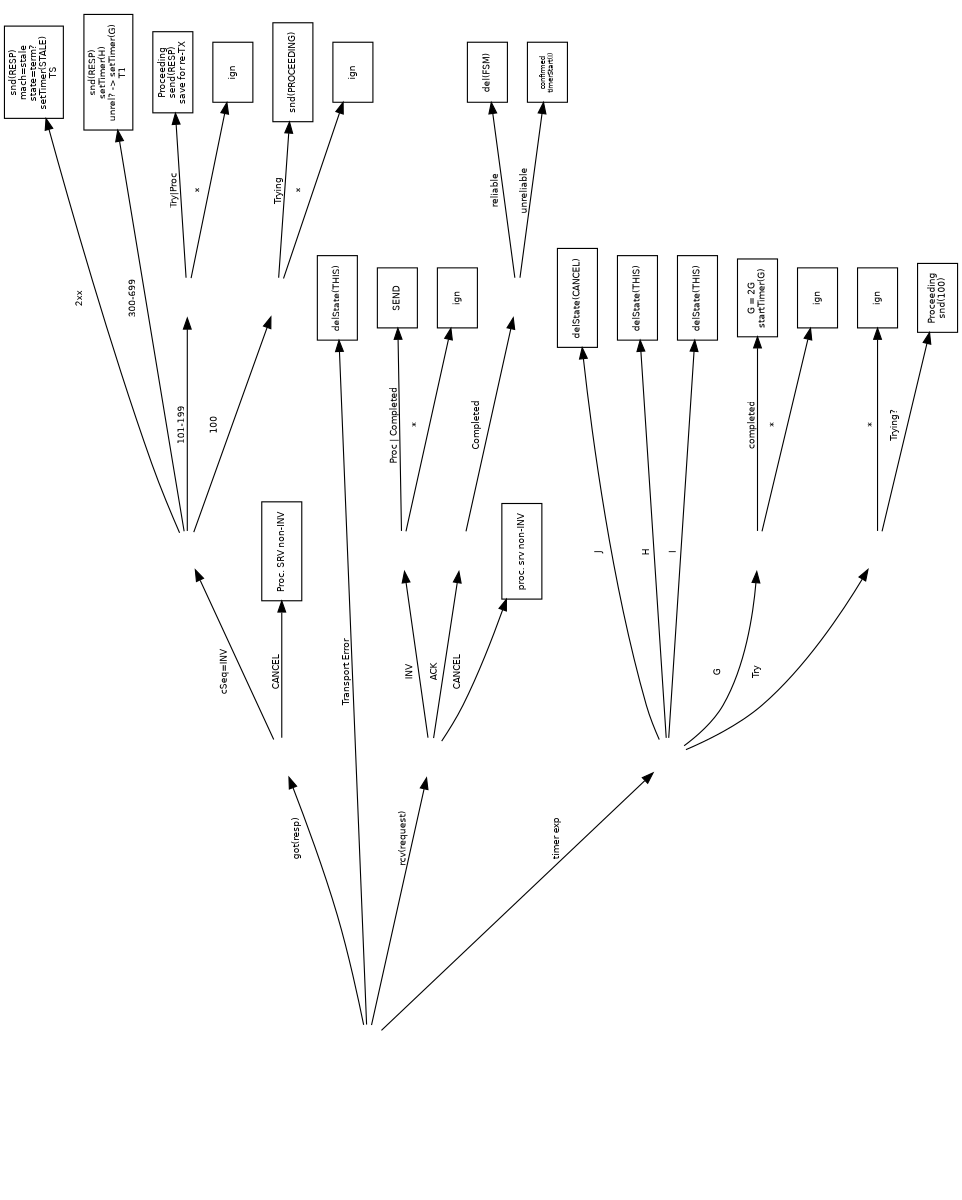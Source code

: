 digraph srv_inv_tree {
	rankdir=LR
	size="8,10"
	ratio=0.8 // !ah! might be off
	rotate=90
	compound=true
	fontname="Helvetica"
        fontsize=6
	node [ 
                style=invis
//                fixedsize=true
                fontsize=8
                shape=circle
//                width="0.01"
//                height="0.01"
                fontname="Helvetica"
         ]
	graph
	[
//		ranksep=1.5 // modify to shrink nodes etc
//		nodesep=1.5
		fontsize=8
		fontname="Helvetica"
		labelfontsize=8
		labelfontname="Helvetica"
	]

	edge
	[
		fontname="Helvetica"	
		fontsize=8
		arrowhead=normal
	]

// Now setup labels and visual stuff.

        { rank=same ; n1; }
        { rank=same ; n2 n3; }
        { rank=same ; n11 n10 n9 n8; }
        { rank=same ; n32 n25 n26 n23 n27 n28;  }

        n0 -> n1 [ label="got(resp)" ]
        n1 -> n3 [ label="CANCEL" ]
        n3 [fixedsize=false style=solid  shape=box label="Proc. SRV non-INV"]
        n1 -> n2 [ label="cSeq=INV" ]
        n2 -> n4 [ label="101-199" ]
        n4 -> n11 [ label="Try|Proc" ]

        n11[
                fixedsize=false style=solid shape=box
                label="Proceeding\nsend(RESP)\nsave for re-TX"
        ]
        
        n4 -> n10 [ label="*" ]
        n10 [fixedsize=false style=solid  shape=box label="ign"]

        n2 -> n9 [ label="2xx" ]
        n9 [
                fixedsize=false style=solid  shape=box
                fontsize=8
                label="snd(RESP)\nmach=stale\nstate=term?\nsetTimer(STALE)\nTS\n"
        ]
        n2 -> n8 [ label="300-699" ]
        n8 [
                style=solid
                shape=box
                fixedsize=false
                fontsize=8
                label="snd(RESP)\nsetTimer(H)\nunrel? -> setTimer(G)\nT1"
        ]

        n2 -> n5 [ label="100" ]
        n5 -> n6 [ label="Trying" ]
        n6 [
                fixedsize=false style=solid  shape=box
                 label="snd(PROCEEDING)"
        ]

        n5 -> n7 [ label="*" ]
        n7 [fixedsize=false style=solid  shape=box label="ign" ]

        { rank=same; n13 n16 n21;}

        n0 -> n12 [ label="rcv(request)" ]
        n12 -> n13 [ label="INV" ]
        n13 -> n14 [ label="Proc | Completed"]
        n14 [
                fixedsize=false style=solid  shape=box
                label="SEND"
        ]
        n13 -> n15 [ label="*" ]
        
        n15[fixedsize=false style=solid  shape=box label="ign"]

        n12 -> n16 [label="ACK"]
        n16 -> n17 [label="Completed"]
        n17 -> n18 [label="reliable"]
        n18 [fixedsize=false style=solid  shape=box label="del(FSM)"]
        
        n17 -> n19 [label="unreliable"]
        n19 [fixedsize=false style=solid  shape=box label="confirmed\ntimerStart(I)" fontsize=6 ]
        
        n12 -> n21 [label="CANCEL"]
        n21[fixedsize=false style=solid  shape=box label="proc. srv non-INV"]
   
        n0 -> n22 [label="timer exp"]
        n22 -> n23[label="J"]
        n23 [fixedsize=false style=solid  shape=box label="delState(CANCEL)"]
        n22 -> n24 [label="G"]
        n24 -> n25 [label="completed"]
        n25[fixedsize=false style=solid  shape=box label="G = 2G\nstartTimer(G)"]

        n24 -> n26 [label="*"]
        n26 [fixedsize=false style=solid  shape=box label="ign"]

        n22 -> n27 [label="H"]
        n27[fixedsize=false style=solid  shape=box label="delState(THIS)"]

        n22 -> n28 [label=I]
        n28[fixedsize=false style=solid  shape=box label="delState(THIS)"]
  
        n22 -> n29 [label=Try]
        n29 -> n30 [label="*"]
        n30[fixedsize=false style=solid  shape=box label=ign]
        n29 -> n31 [label="Trying?"]
        n31[fixedsize=false style=solid  shape=box label="Proceeding\nsnd(100)"]

        n0 -> n32[label="Transport Error"]
        n32[fixedsize=false style=solid  shape=box label="delState(THIS)"]

        LABEL_NODE
        [
         shape=plaintext
         fontsize=6
         label="Server INVITE FSM\n$Id: srv-inv-tree.dot,v 1.1 2002/09/23 00:09:24 fluffy Exp $ $Name:  $" 
        ]
        

	// Fixups

}
